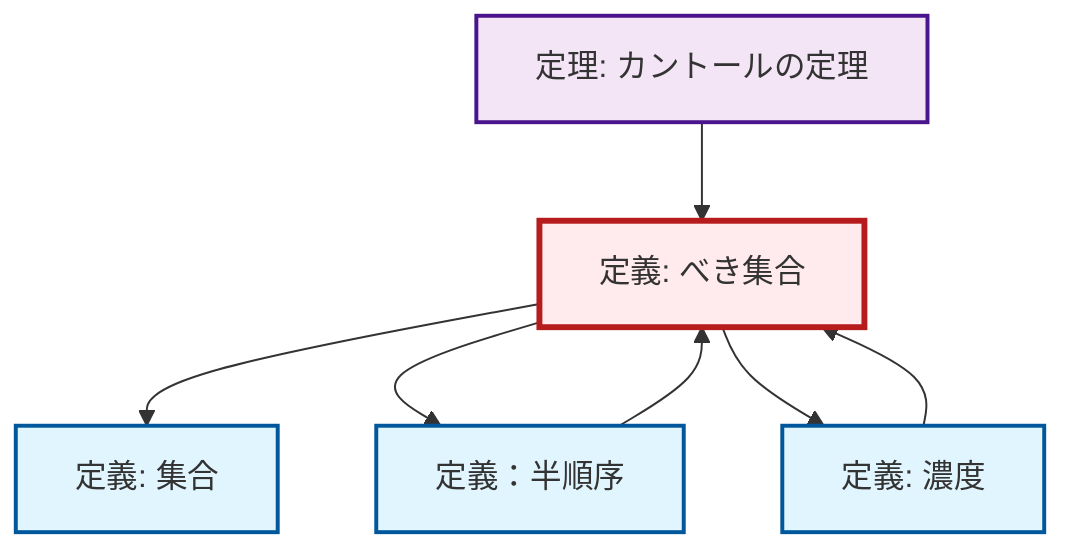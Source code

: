 graph TD
    classDef definition fill:#e1f5fe,stroke:#01579b,stroke-width:2px
    classDef theorem fill:#f3e5f5,stroke:#4a148c,stroke-width:2px
    classDef axiom fill:#fff3e0,stroke:#e65100,stroke-width:2px
    classDef example fill:#e8f5e9,stroke:#1b5e20,stroke-width:2px
    classDef current fill:#ffebee,stroke:#b71c1c,stroke-width:3px
    thm-cantor["定理: カントールの定理"]:::theorem
    def-power-set["定義: べき集合"]:::definition
    def-cardinality["定義: 濃度"]:::definition
    def-set["定義: 集合"]:::definition
    def-partial-order["定義：半順序"]:::definition
    def-cardinality --> def-power-set
    def-partial-order --> def-power-set
    def-power-set --> def-set
    def-power-set --> def-partial-order
    def-power-set --> def-cardinality
    thm-cantor --> def-power-set
    class def-power-set current